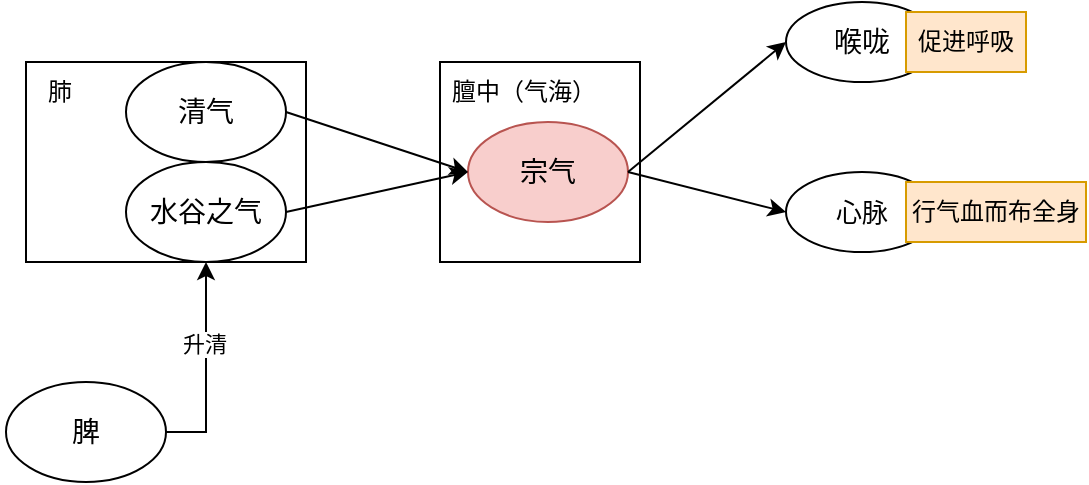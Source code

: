 <mxfile version="23.0.1" type="github">
  <diagram name="第 1 页" id="FKjoQzHYXY7jLpggCcWs">
    <mxGraphModel dx="1050" dy="557" grid="1" gridSize="10" guides="1" tooltips="1" connect="1" arrows="1" fold="1" page="1" pageScale="1" pageWidth="827" pageHeight="1169" math="0" shadow="0">
      <root>
        <mxCell id="0" />
        <mxCell id="1" parent="0" />
        <mxCell id="rMmLwiUWEdHzJ8mK_K3w-1" style="edgeStyle=orthogonalEdgeStyle;rounded=0;orthogonalLoop=1;jettySize=auto;html=1;exitX=1;exitY=0.5;exitDx=0;exitDy=0;entryX=0.5;entryY=1;entryDx=0;entryDy=0;" edge="1" parent="1" source="rMmLwiUWEdHzJ8mK_K3w-3" target="rMmLwiUWEdHzJ8mK_K3w-7">
          <mxGeometry relative="1" as="geometry" />
        </mxCell>
        <mxCell id="rMmLwiUWEdHzJ8mK_K3w-2" value="升清" style="edgeLabel;html=1;align=center;verticalAlign=middle;resizable=0;points=[];" vertex="1" connectable="0" parent="rMmLwiUWEdHzJ8mK_K3w-1">
          <mxGeometry x="0.219" y="1" relative="1" as="geometry">
            <mxPoint as="offset" />
          </mxGeometry>
        </mxCell>
        <mxCell id="rMmLwiUWEdHzJ8mK_K3w-3" value="脾" style="ellipse;whiteSpace=wrap;html=1;fontSize=14;" vertex="1" parent="1">
          <mxGeometry x="140" y="275" width="80" height="50" as="geometry" />
        </mxCell>
        <mxCell id="rMmLwiUWEdHzJ8mK_K3w-4" value="" style="rounded=0;whiteSpace=wrap;html=1;" vertex="1" parent="1">
          <mxGeometry x="150" y="115" width="140" height="100" as="geometry" />
        </mxCell>
        <mxCell id="rMmLwiUWEdHzJ8mK_K3w-5" value="肺" style="text;html=1;strokeColor=none;fillColor=none;align=center;verticalAlign=middle;whiteSpace=wrap;rounded=0;" vertex="1" parent="1">
          <mxGeometry x="137" y="115" width="60" height="30" as="geometry" />
        </mxCell>
        <mxCell id="rMmLwiUWEdHzJ8mK_K3w-6" value="清气" style="ellipse;whiteSpace=wrap;html=1;fontSize=14;" vertex="1" parent="1">
          <mxGeometry x="200" y="115" width="80" height="50" as="geometry" />
        </mxCell>
        <mxCell id="rMmLwiUWEdHzJ8mK_K3w-7" value="水谷之气" style="ellipse;whiteSpace=wrap;html=1;fontSize=14;" vertex="1" parent="1">
          <mxGeometry x="200" y="165" width="80" height="50" as="geometry" />
        </mxCell>
        <mxCell id="rMmLwiUWEdHzJ8mK_K3w-8" value="" style="rounded=0;whiteSpace=wrap;html=1;" vertex="1" parent="1">
          <mxGeometry x="357" y="115" width="100" height="100" as="geometry" />
        </mxCell>
        <mxCell id="rMmLwiUWEdHzJ8mK_K3w-9" value="宗气" style="ellipse;whiteSpace=wrap;html=1;fontSize=14;fillColor=#f8cecc;strokeColor=#b85450;" vertex="1" parent="1">
          <mxGeometry x="371" y="145" width="80" height="50" as="geometry" />
        </mxCell>
        <mxCell id="rMmLwiUWEdHzJ8mK_K3w-10" value="膻中（气海）" style="text;html=1;strokeColor=none;fillColor=none;align=center;verticalAlign=middle;whiteSpace=wrap;rounded=0;" vertex="1" parent="1">
          <mxGeometry x="357" y="115" width="84" height="30" as="geometry" />
        </mxCell>
        <mxCell id="rMmLwiUWEdHzJ8mK_K3w-11" value="" style="endArrow=classic;html=1;rounded=0;exitX=1;exitY=0.5;exitDx=0;exitDy=0;entryX=0;entryY=0.5;entryDx=0;entryDy=0;" edge="1" parent="1" source="rMmLwiUWEdHzJ8mK_K3w-6" target="rMmLwiUWEdHzJ8mK_K3w-9">
          <mxGeometry width="50" height="50" relative="1" as="geometry">
            <mxPoint x="390" y="335" as="sourcePoint" />
            <mxPoint x="440" y="285" as="targetPoint" />
          </mxGeometry>
        </mxCell>
        <mxCell id="rMmLwiUWEdHzJ8mK_K3w-12" value="" style="endArrow=classic;html=1;rounded=0;exitX=1;exitY=0.5;exitDx=0;exitDy=0;entryX=0;entryY=0.5;entryDx=0;entryDy=0;" edge="1" parent="1" source="rMmLwiUWEdHzJ8mK_K3w-7" target="rMmLwiUWEdHzJ8mK_K3w-9">
          <mxGeometry width="50" height="50" relative="1" as="geometry">
            <mxPoint x="350" y="255" as="sourcePoint" />
            <mxPoint x="400" y="205" as="targetPoint" />
          </mxGeometry>
        </mxCell>
        <mxCell id="rMmLwiUWEdHzJ8mK_K3w-13" value="" style="group;fontSize=14;" vertex="1" connectable="0" parent="1">
          <mxGeometry x="530" y="85" width="120" height="40" as="geometry" />
        </mxCell>
        <mxCell id="rMmLwiUWEdHzJ8mK_K3w-14" value="&lt;font style=&quot;font-size: 14px;&quot;&gt;喉咙&lt;/font&gt;" style="ellipse;whiteSpace=wrap;html=1;fontSize=13;" vertex="1" parent="rMmLwiUWEdHzJ8mK_K3w-13">
          <mxGeometry width="76" height="40" as="geometry" />
        </mxCell>
        <mxCell id="rMmLwiUWEdHzJ8mK_K3w-15" value="" style="endArrow=classic;html=1;rounded=0;exitX=1;exitY=0.5;exitDx=0;exitDy=0;" edge="1" parent="rMmLwiUWEdHzJ8mK_K3w-13" source="rMmLwiUWEdHzJ8mK_K3w-14" target="rMmLwiUWEdHzJ8mK_K3w-16">
          <mxGeometry width="50" height="50" relative="1" as="geometry">
            <mxPoint x="127" y="21" as="sourcePoint" />
            <mxPoint x="272" y="20" as="targetPoint" />
          </mxGeometry>
        </mxCell>
        <mxCell id="rMmLwiUWEdHzJ8mK_K3w-16" value="促进呼吸" style="text;html=1;strokeColor=#d79b00;fillColor=#ffe6cc;align=center;verticalAlign=middle;whiteSpace=wrap;rounded=0;" vertex="1" parent="rMmLwiUWEdHzJ8mK_K3w-13">
          <mxGeometry x="60" y="5" width="60" height="30" as="geometry" />
        </mxCell>
        <mxCell id="rMmLwiUWEdHzJ8mK_K3w-17" value="" style="endArrow=classic;html=1;rounded=0;exitX=1;exitY=0.5;exitDx=0;exitDy=0;entryX=0;entryY=0.5;entryDx=0;entryDy=0;" edge="1" parent="1" source="rMmLwiUWEdHzJ8mK_K3w-9" target="rMmLwiUWEdHzJ8mK_K3w-14">
          <mxGeometry width="50" height="50" relative="1" as="geometry">
            <mxPoint x="470" y="355" as="sourcePoint" />
            <mxPoint x="520" y="305" as="targetPoint" />
          </mxGeometry>
        </mxCell>
        <mxCell id="rMmLwiUWEdHzJ8mK_K3w-18" value="心脉" style="ellipse;whiteSpace=wrap;html=1;fontSize=13;" vertex="1" parent="1">
          <mxGeometry x="530" y="170" width="76" height="40" as="geometry" />
        </mxCell>
        <mxCell id="rMmLwiUWEdHzJ8mK_K3w-19" value="" style="endArrow=classic;html=1;rounded=0;exitX=1;exitY=0.5;exitDx=0;exitDy=0;" edge="1" parent="1" source="rMmLwiUWEdHzJ8mK_K3w-18" target="rMmLwiUWEdHzJ8mK_K3w-20">
          <mxGeometry width="50" height="50" relative="1" as="geometry">
            <mxPoint x="657" y="191" as="sourcePoint" />
            <mxPoint x="802" y="190" as="targetPoint" />
          </mxGeometry>
        </mxCell>
        <mxCell id="rMmLwiUWEdHzJ8mK_K3w-20" value="行气血而布全身" style="text;html=1;strokeColor=#d79b00;fillColor=#ffe6cc;align=center;verticalAlign=middle;whiteSpace=wrap;rounded=0;" vertex="1" parent="1">
          <mxGeometry x="590" y="175" width="90" height="30" as="geometry" />
        </mxCell>
        <mxCell id="rMmLwiUWEdHzJ8mK_K3w-21" value="" style="endArrow=classic;html=1;rounded=0;exitX=1;exitY=0.5;exitDx=0;exitDy=0;entryX=0;entryY=0.5;entryDx=0;entryDy=0;" edge="1" parent="1" source="rMmLwiUWEdHzJ8mK_K3w-9" target="rMmLwiUWEdHzJ8mK_K3w-18">
          <mxGeometry width="50" height="50" relative="1" as="geometry">
            <mxPoint x="420" y="385" as="sourcePoint" />
            <mxPoint x="470" y="335" as="targetPoint" />
          </mxGeometry>
        </mxCell>
      </root>
    </mxGraphModel>
  </diagram>
</mxfile>
